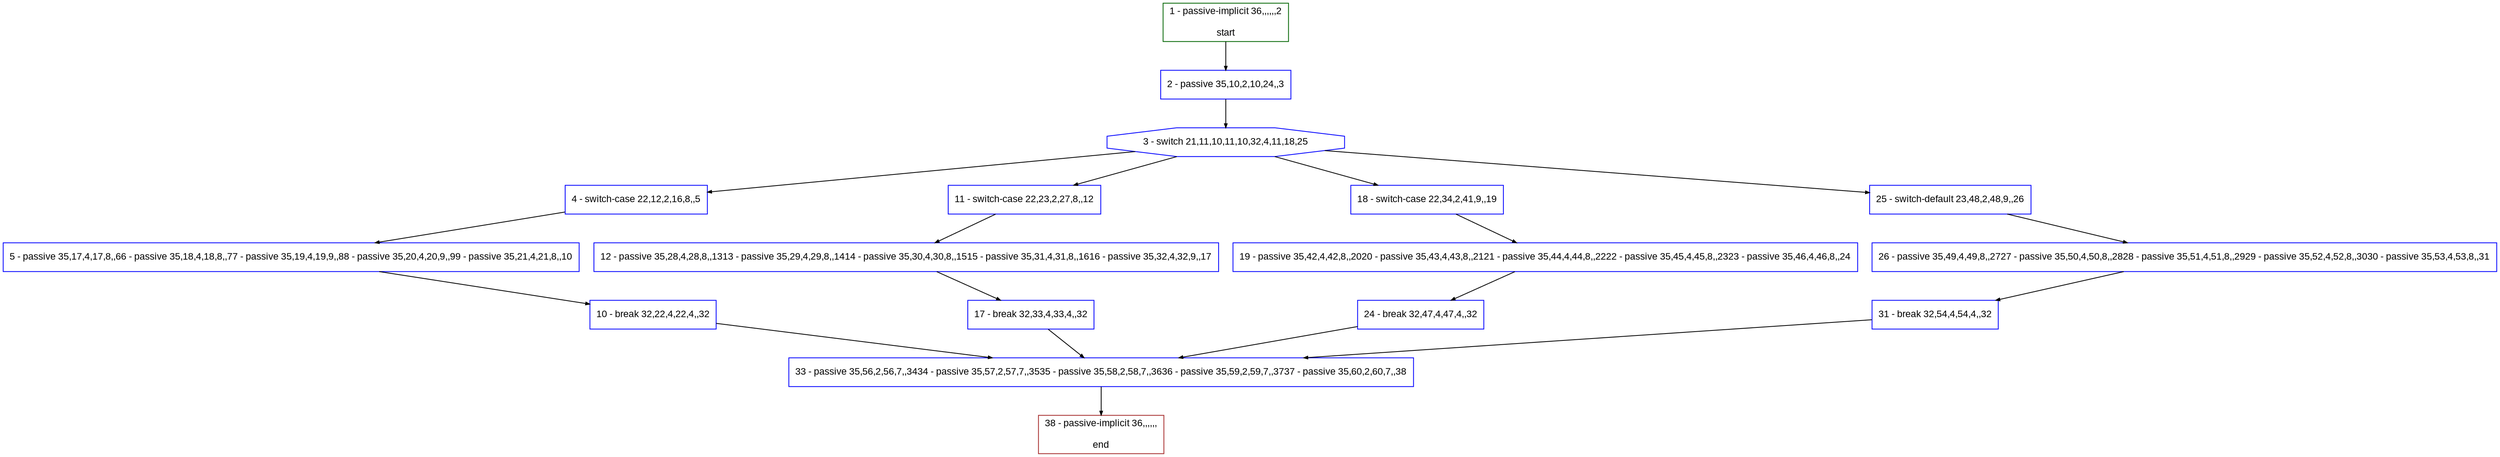 digraph "" {
  graph [bgcolor="white", fillcolor="#FFFFCC", pack="true", packmode="clust", fontname="Arial", label="", fontsize="12", compound="true", style="rounded,filled"];
  node [node_initialized="no", fillcolor="white", fontname="Arial", label="", color="grey", fontsize="12", fixedsize="false", compound="true", shape="rectangle", style="filled"];
  edge [arrowtail="none", lhead="", fontcolor="black", fontname="Arial", label="", color="black", fontsize="12", arrowhead="normal", arrowsize="0.5", compound="true", ltail="", dir="forward"];
  __N1 [fillcolor="#ffffff", label="2 - passive 35,10,2,10,24,,3", color="#0000ff", shape="box", style="filled"];
  __N2 [fillcolor="#ffffff", label="1 - passive-implicit 36,,,,,,2\n\nstart", color="#006400", shape="box", style="filled"];
  __N3 [fillcolor="#ffffff", label="3 - switch 21,11,10,11,10,32,4,11,18,25", color="#0000ff", shape="octagon", style="filled"];
  __N4 [fillcolor="#ffffff", label="4 - switch-case 22,12,2,16,8,,5", color="#0000ff", shape="box", style="filled"];
  __N5 [fillcolor="#ffffff", label="11 - switch-case 22,23,2,27,8,,12", color="#0000ff", shape="box", style="filled"];
  __N6 [fillcolor="#ffffff", label="18 - switch-case 22,34,2,41,9,,19", color="#0000ff", shape="box", style="filled"];
  __N7 [fillcolor="#ffffff", label="25 - switch-default 23,48,2,48,9,,26", color="#0000ff", shape="box", style="filled"];
  __N8 [fillcolor="#ffffff", label="5 - passive 35,17,4,17,8,,66 - passive 35,18,4,18,8,,77 - passive 35,19,4,19,9,,88 - passive 35,20,4,20,9,,99 - passive 35,21,4,21,8,,10", color="#0000ff", shape="box", style="filled"];
  __N9 [fillcolor="#ffffff", label="10 - break 32,22,4,22,4,,32", color="#0000ff", shape="box", style="filled"];
  __N10 [fillcolor="#ffffff", label="33 - passive 35,56,2,56,7,,3434 - passive 35,57,2,57,7,,3535 - passive 35,58,2,58,7,,3636 - passive 35,59,2,59,7,,3737 - passive 35,60,2,60,7,,38", color="#0000ff", shape="box", style="filled"];
  __N11 [fillcolor="#ffffff", label="12 - passive 35,28,4,28,8,,1313 - passive 35,29,4,29,8,,1414 - passive 35,30,4,30,8,,1515 - passive 35,31,4,31,8,,1616 - passive 35,32,4,32,9,,17", color="#0000ff", shape="box", style="filled"];
  __N12 [fillcolor="#ffffff", label="17 - break 32,33,4,33,4,,32", color="#0000ff", shape="box", style="filled"];
  __N13 [fillcolor="#ffffff", label="19 - passive 35,42,4,42,8,,2020 - passive 35,43,4,43,8,,2121 - passive 35,44,4,44,8,,2222 - passive 35,45,4,45,8,,2323 - passive 35,46,4,46,8,,24", color="#0000ff", shape="box", style="filled"];
  __N14 [fillcolor="#ffffff", label="24 - break 32,47,4,47,4,,32", color="#0000ff", shape="box", style="filled"];
  __N15 [fillcolor="#ffffff", label="26 - passive 35,49,4,49,8,,2727 - passive 35,50,4,50,8,,2828 - passive 35,51,4,51,8,,2929 - passive 35,52,4,52,8,,3030 - passive 35,53,4,53,8,,31", color="#0000ff", shape="box", style="filled"];
  __N16 [fillcolor="#ffffff", label="31 - break 32,54,4,54,4,,32", color="#0000ff", shape="box", style="filled"];
  __N17 [fillcolor="#ffffff", label="38 - passive-implicit 36,,,,,,\n\nend", color="#a52a2a", shape="box", style="filled"];
  __N2 -> __N1 [arrowtail="none", color="#000000", label="", arrowhead="normal", dir="forward"];
  __N1 -> __N3 [arrowtail="none", color="#000000", label="", arrowhead="normal", dir="forward"];
  __N3 -> __N4 [arrowtail="none", color="#000000", label="", arrowhead="normal", dir="forward"];
  __N3 -> __N5 [arrowtail="none", color="#000000", label="", arrowhead="normal", dir="forward"];
  __N3 -> __N6 [arrowtail="none", color="#000000", label="", arrowhead="normal", dir="forward"];
  __N3 -> __N7 [arrowtail="none", color="#000000", label="", arrowhead="normal", dir="forward"];
  __N4 -> __N8 [arrowtail="none", color="#000000", label="", arrowhead="normal", dir="forward"];
  __N8 -> __N9 [arrowtail="none", color="#000000", label="", arrowhead="normal", dir="forward"];
  __N9 -> __N10 [arrowtail="none", color="#000000", label="", arrowhead="normal", dir="forward"];
  __N5 -> __N11 [arrowtail="none", color="#000000", label="", arrowhead="normal", dir="forward"];
  __N11 -> __N12 [arrowtail="none", color="#000000", label="", arrowhead="normal", dir="forward"];
  __N12 -> __N10 [arrowtail="none", color="#000000", label="", arrowhead="normal", dir="forward"];
  __N6 -> __N13 [arrowtail="none", color="#000000", label="", arrowhead="normal", dir="forward"];
  __N13 -> __N14 [arrowtail="none", color="#000000", label="", arrowhead="normal", dir="forward"];
  __N14 -> __N10 [arrowtail="none", color="#000000", label="", arrowhead="normal", dir="forward"];
  __N7 -> __N15 [arrowtail="none", color="#000000", label="", arrowhead="normal", dir="forward"];
  __N15 -> __N16 [arrowtail="none", color="#000000", label="", arrowhead="normal", dir="forward"];
  __N16 -> __N10 [arrowtail="none", color="#000000", label="", arrowhead="normal", dir="forward"];
  __N10 -> __N17 [arrowtail="none", color="#000000", label="", arrowhead="normal", dir="forward"];
}
